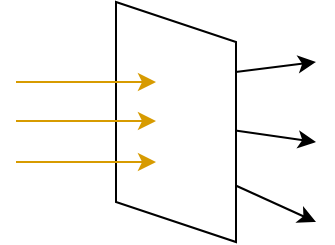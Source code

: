 <mxfile version="20.4.0" type="github"><diagram id="ppPR13k9YVrVqsrKeFTa" name="ページ1"><mxGraphModel dx="870" dy="586" grid="1" gridSize="10" guides="1" tooltips="1" connect="1" arrows="1" fold="1" page="1" pageScale="1" pageWidth="827" pageHeight="1169" math="0" shadow="0"><root><mxCell id="0"/><mxCell id="1" parent="0"/><mxCell id="kJNgmEBGxTDSGZDeVJwb-6" value="" style="endArrow=classic;html=1;rounded=0;" edge="1" parent="1"><mxGeometry width="50" height="50" relative="1" as="geometry"><mxPoint x="410" y="300" as="sourcePoint"/><mxPoint x="480" y="310" as="targetPoint"/></mxGeometry></mxCell><mxCell id="kJNgmEBGxTDSGZDeVJwb-7" value="" style="endArrow=classic;html=1;rounded=0;" edge="1" parent="1"><mxGeometry width="50" height="50" relative="1" as="geometry"><mxPoint x="414" y="320" as="sourcePoint"/><mxPoint x="480" y="350" as="targetPoint"/></mxGeometry></mxCell><mxCell id="kJNgmEBGxTDSGZDeVJwb-5" value="" style="endArrow=classic;html=1;rounded=0;" edge="1" parent="1"><mxGeometry width="50" height="50" relative="1" as="geometry"><mxPoint x="400" y="280" as="sourcePoint"/><mxPoint x="480" y="270" as="targetPoint"/></mxGeometry></mxCell><mxCell id="kJNgmEBGxTDSGZDeVJwb-1" value="" style="shape=parallelogram;perimeter=parallelogramPerimeter;whiteSpace=wrap;html=1;fixedSize=1;rotation=90;" vertex="1" parent="1"><mxGeometry x="350" y="270" width="120" height="60" as="geometry"/></mxCell><mxCell id="kJNgmEBGxTDSGZDeVJwb-2" value="" style="endArrow=classic;html=1;rounded=0;fillColor=#ffe6cc;strokeColor=#d79b00;" edge="1" parent="1"><mxGeometry width="50" height="50" relative="1" as="geometry"><mxPoint x="330" y="320" as="sourcePoint"/><mxPoint x="400" y="320" as="targetPoint"/></mxGeometry></mxCell><mxCell id="kJNgmEBGxTDSGZDeVJwb-3" value="" style="endArrow=classic;html=1;rounded=0;fillColor=#ffe6cc;strokeColor=#d79b00;" edge="1" parent="1"><mxGeometry width="50" height="50" relative="1" as="geometry"><mxPoint x="330" y="299.5" as="sourcePoint"/><mxPoint x="400" y="299.5" as="targetPoint"/></mxGeometry></mxCell><mxCell id="kJNgmEBGxTDSGZDeVJwb-4" value="" style="endArrow=classic;html=1;rounded=0;fillColor=#ffe6cc;strokeColor=#d79b00;" edge="1" parent="1"><mxGeometry width="50" height="50" relative="1" as="geometry"><mxPoint x="330" y="280" as="sourcePoint"/><mxPoint x="400" y="280" as="targetPoint"/></mxGeometry></mxCell></root></mxGraphModel></diagram></mxfile>